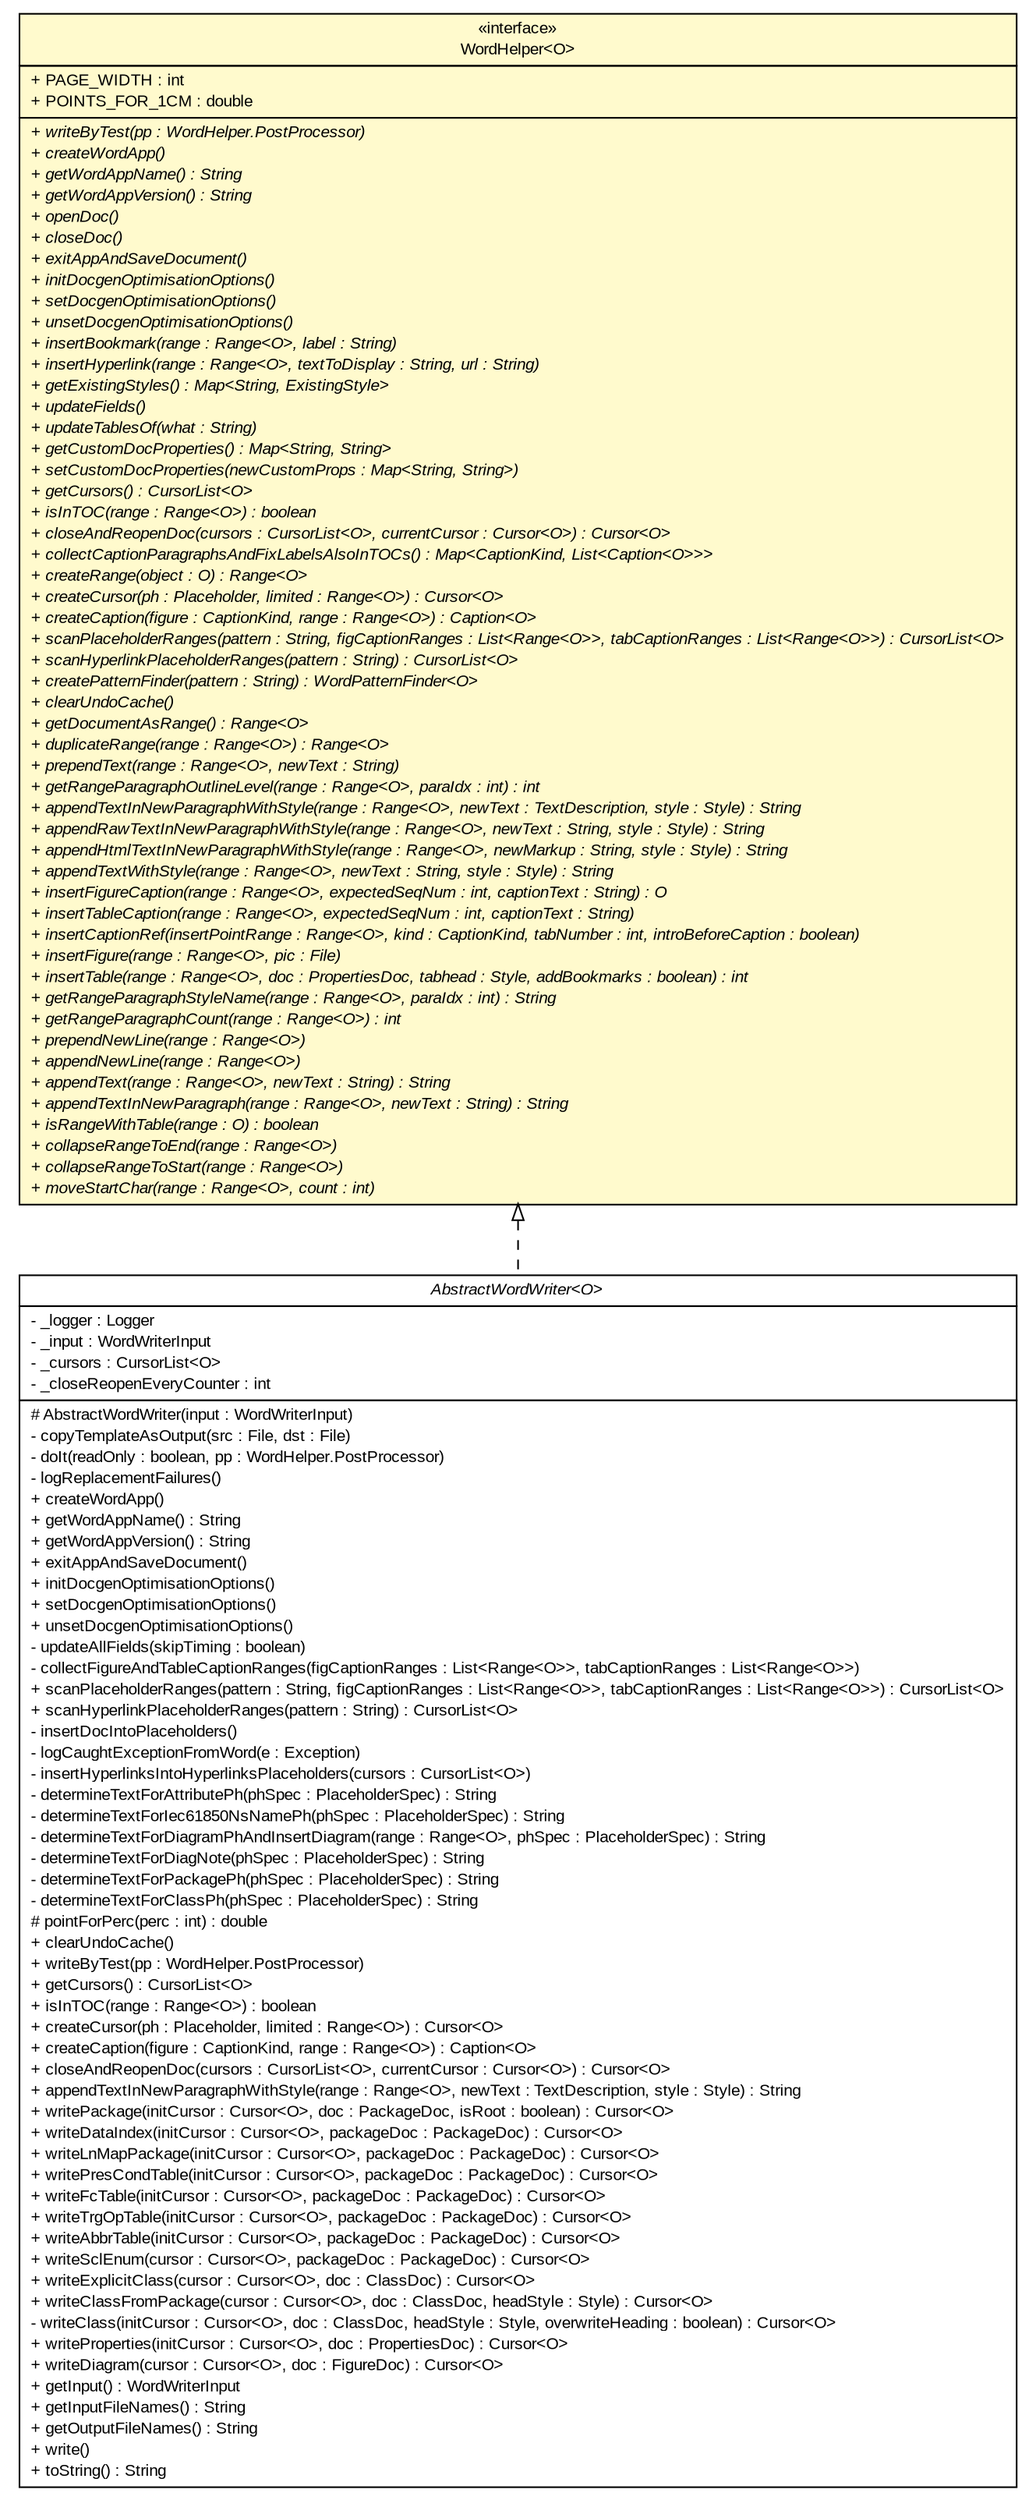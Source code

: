 #!/usr/local/bin/dot
#
# Class diagram 
# Generated by UMLGraph version R5_6_6-6-g3bdff0 (http://www.umlgraph.org/)
#

digraph G {
	edge [fontname="arial",fontsize=10,labelfontname="arial",labelfontsize=10];
	node [fontname="arial",fontsize=10,shape=plaintext];
	nodesep=0.25;
	ranksep=0.5;
	// org.tanjakostic.jcleancim.docgen.writer.word.WordHelper<O>
	c208569 [label=<<table title="org.tanjakostic.jcleancim.docgen.writer.word.WordHelper" border="0" cellborder="1" cellspacing="0" cellpadding="2" port="p" bgcolor="lemonChiffon" href="./WordHelper.html">
		<tr><td><table border="0" cellspacing="0" cellpadding="1">
<tr><td align="center" balign="center"> &#171;interface&#187; </td></tr>
<tr><td align="center" balign="center"> WordHelper&lt;O&gt; </td></tr>
		</table></td></tr>
		<tr><td><table border="0" cellspacing="0" cellpadding="1">
<tr><td align="left" balign="left"> + PAGE_WIDTH : int </td></tr>
<tr><td align="left" balign="left"> + POINTS_FOR_1CM : double </td></tr>
		</table></td></tr>
		<tr><td><table border="0" cellspacing="0" cellpadding="1">
<tr><td align="left" balign="left"><font face="Arial Italic" point-size="10.0"> + writeByTest(pp : WordHelper.PostProcessor) </font></td></tr>
<tr><td align="left" balign="left"><font face="Arial Italic" point-size="10.0"> + createWordApp() </font></td></tr>
<tr><td align="left" balign="left"><font face="Arial Italic" point-size="10.0"> + getWordAppName() : String </font></td></tr>
<tr><td align="left" balign="left"><font face="Arial Italic" point-size="10.0"> + getWordAppVersion() : String </font></td></tr>
<tr><td align="left" balign="left"><font face="Arial Italic" point-size="10.0"> + openDoc() </font></td></tr>
<tr><td align="left" balign="left"><font face="Arial Italic" point-size="10.0"> + closeDoc() </font></td></tr>
<tr><td align="left" balign="left"><font face="Arial Italic" point-size="10.0"> + exitAppAndSaveDocument() </font></td></tr>
<tr><td align="left" balign="left"><font face="Arial Italic" point-size="10.0"> + initDocgenOptimisationOptions() </font></td></tr>
<tr><td align="left" balign="left"><font face="Arial Italic" point-size="10.0"> + setDocgenOptimisationOptions() </font></td></tr>
<tr><td align="left" balign="left"><font face="Arial Italic" point-size="10.0"> + unsetDocgenOptimisationOptions() </font></td></tr>
<tr><td align="left" balign="left"><font face="Arial Italic" point-size="10.0"> + insertBookmark(range : Range&lt;O&gt;, label : String) </font></td></tr>
<tr><td align="left" balign="left"><font face="Arial Italic" point-size="10.0"> + insertHyperlink(range : Range&lt;O&gt;, textToDisplay : String, url : String) </font></td></tr>
<tr><td align="left" balign="left"><font face="Arial Italic" point-size="10.0"> + getExistingStyles() : Map&lt;String, ExistingStyle&gt; </font></td></tr>
<tr><td align="left" balign="left"><font face="Arial Italic" point-size="10.0"> + updateFields() </font></td></tr>
<tr><td align="left" balign="left"><font face="Arial Italic" point-size="10.0"> + updateTablesOf(what : String) </font></td></tr>
<tr><td align="left" balign="left"><font face="Arial Italic" point-size="10.0"> + getCustomDocProperties() : Map&lt;String, String&gt; </font></td></tr>
<tr><td align="left" balign="left"><font face="Arial Italic" point-size="10.0"> + setCustomDocProperties(newCustomProps : Map&lt;String, String&gt;) </font></td></tr>
<tr><td align="left" balign="left"><font face="Arial Italic" point-size="10.0"> + getCursors() : CursorList&lt;O&gt; </font></td></tr>
<tr><td align="left" balign="left"><font face="Arial Italic" point-size="10.0"> + isInTOC(range : Range&lt;O&gt;) : boolean </font></td></tr>
<tr><td align="left" balign="left"><font face="Arial Italic" point-size="10.0"> + closeAndReopenDoc(cursors : CursorList&lt;O&gt;, currentCursor : Cursor&lt;O&gt;) : Cursor&lt;O&gt; </font></td></tr>
<tr><td align="left" balign="left"><font face="Arial Italic" point-size="10.0"> + collectCaptionParagraphsAndFixLabelsAlsoInTOCs() : Map&lt;CaptionKind, List&lt;Caption&lt;O&gt;&gt;&gt; </font></td></tr>
<tr><td align="left" balign="left"><font face="Arial Italic" point-size="10.0"> + createRange(object : O) : Range&lt;O&gt; </font></td></tr>
<tr><td align="left" balign="left"><font face="Arial Italic" point-size="10.0"> + createCursor(ph : Placeholder, limited : Range&lt;O&gt;) : Cursor&lt;O&gt; </font></td></tr>
<tr><td align="left" balign="left"><font face="Arial Italic" point-size="10.0"> + createCaption(figure : CaptionKind, range : Range&lt;O&gt;) : Caption&lt;O&gt; </font></td></tr>
<tr><td align="left" balign="left"><font face="Arial Italic" point-size="10.0"> + scanPlaceholderRanges(pattern : String, figCaptionRanges : List&lt;Range&lt;O&gt;&gt;, tabCaptionRanges : List&lt;Range&lt;O&gt;&gt;) : CursorList&lt;O&gt; </font></td></tr>
<tr><td align="left" balign="left"><font face="Arial Italic" point-size="10.0"> + scanHyperlinkPlaceholderRanges(pattern : String) : CursorList&lt;O&gt; </font></td></tr>
<tr><td align="left" balign="left"><font face="Arial Italic" point-size="10.0"> + createPatternFinder(pattern : String) : WordPatternFinder&lt;O&gt; </font></td></tr>
<tr><td align="left" balign="left"><font face="Arial Italic" point-size="10.0"> + clearUndoCache() </font></td></tr>
<tr><td align="left" balign="left"><font face="Arial Italic" point-size="10.0"> + getDocumentAsRange() : Range&lt;O&gt; </font></td></tr>
<tr><td align="left" balign="left"><font face="Arial Italic" point-size="10.0"> + duplicateRange(range : Range&lt;O&gt;) : Range&lt;O&gt; </font></td></tr>
<tr><td align="left" balign="left"><font face="Arial Italic" point-size="10.0"> + prependText(range : Range&lt;O&gt;, newText : String) </font></td></tr>
<tr><td align="left" balign="left"><font face="Arial Italic" point-size="10.0"> + getRangeParagraphOutlineLevel(range : Range&lt;O&gt;, paraIdx : int) : int </font></td></tr>
<tr><td align="left" balign="left"><font face="Arial Italic" point-size="10.0"> + appendTextInNewParagraphWithStyle(range : Range&lt;O&gt;, newText : TextDescription, style : Style) : String </font></td></tr>
<tr><td align="left" balign="left"><font face="Arial Italic" point-size="10.0"> + appendRawTextInNewParagraphWithStyle(range : Range&lt;O&gt;, newText : String, style : Style) : String </font></td></tr>
<tr><td align="left" balign="left"><font face="Arial Italic" point-size="10.0"> + appendHtmlTextInNewParagraphWithStyle(range : Range&lt;O&gt;, newMarkup : String, style : Style) : String </font></td></tr>
<tr><td align="left" balign="left"><font face="Arial Italic" point-size="10.0"> + appendTextWithStyle(range : Range&lt;O&gt;, newText : String, style : Style) : String </font></td></tr>
<tr><td align="left" balign="left"><font face="Arial Italic" point-size="10.0"> + insertFigureCaption(range : Range&lt;O&gt;, expectedSeqNum : int, captionText : String) : O </font></td></tr>
<tr><td align="left" balign="left"><font face="Arial Italic" point-size="10.0"> + insertTableCaption(range : Range&lt;O&gt;, expectedSeqNum : int, captionText : String) </font></td></tr>
<tr><td align="left" balign="left"><font face="Arial Italic" point-size="10.0"> + insertCaptionRef(insertPointRange : Range&lt;O&gt;, kind : CaptionKind, tabNumber : int, introBeforeCaption : boolean) </font></td></tr>
<tr><td align="left" balign="left"><font face="Arial Italic" point-size="10.0"> + insertFigure(range : Range&lt;O&gt;, pic : File) </font></td></tr>
<tr><td align="left" balign="left"><font face="Arial Italic" point-size="10.0"> + insertTable(range : Range&lt;O&gt;, doc : PropertiesDoc, tabhead : Style, addBookmarks : boolean) : int </font></td></tr>
<tr><td align="left" balign="left"><font face="Arial Italic" point-size="10.0"> + getRangeParagraphStyleName(range : Range&lt;O&gt;, paraIdx : int) : String </font></td></tr>
<tr><td align="left" balign="left"><font face="Arial Italic" point-size="10.0"> + getRangeParagraphCount(range : Range&lt;O&gt;) : int </font></td></tr>
<tr><td align="left" balign="left"><font face="Arial Italic" point-size="10.0"> + prependNewLine(range : Range&lt;O&gt;) </font></td></tr>
<tr><td align="left" balign="left"><font face="Arial Italic" point-size="10.0"> + appendNewLine(range : Range&lt;O&gt;) </font></td></tr>
<tr><td align="left" balign="left"><font face="Arial Italic" point-size="10.0"> + appendText(range : Range&lt;O&gt;, newText : String) : String </font></td></tr>
<tr><td align="left" balign="left"><font face="Arial Italic" point-size="10.0"> + appendTextInNewParagraph(range : Range&lt;O&gt;, newText : String) : String </font></td></tr>
<tr><td align="left" balign="left"><font face="Arial Italic" point-size="10.0"> + isRangeWithTable(range : O) : boolean </font></td></tr>
<tr><td align="left" balign="left"><font face="Arial Italic" point-size="10.0"> + collapseRangeToEnd(range : Range&lt;O&gt;) </font></td></tr>
<tr><td align="left" balign="left"><font face="Arial Italic" point-size="10.0"> + collapseRangeToStart(range : Range&lt;O&gt;) </font></td></tr>
<tr><td align="left" balign="left"><font face="Arial Italic" point-size="10.0"> + moveStartChar(range : Range&lt;O&gt;, count : int) </font></td></tr>
		</table></td></tr>
		</table>>, URL="./WordHelper.html", fontname="arial", fontcolor="black", fontsize=10.0];
	// org.tanjakostic.jcleancim.docgen.writer.word.AbstractWordWriter<O>
	c208571 [label=<<table title="org.tanjakostic.jcleancim.docgen.writer.word.AbstractWordWriter" border="0" cellborder="1" cellspacing="0" cellpadding="2" port="p" href="./AbstractWordWriter.html">
		<tr><td><table border="0" cellspacing="0" cellpadding="1">
<tr><td align="center" balign="center"><font face="Arial Italic"> AbstractWordWriter&lt;O&gt; </font></td></tr>
		</table></td></tr>
		<tr><td><table border="0" cellspacing="0" cellpadding="1">
<tr><td align="left" balign="left"> - _logger : Logger </td></tr>
<tr><td align="left" balign="left"> - _input : WordWriterInput </td></tr>
<tr><td align="left" balign="left"> - _cursors : CursorList&lt;O&gt; </td></tr>
<tr><td align="left" balign="left"> - _closeReopenEveryCounter : int </td></tr>
		</table></td></tr>
		<tr><td><table border="0" cellspacing="0" cellpadding="1">
<tr><td align="left" balign="left"> # AbstractWordWriter(input : WordWriterInput) </td></tr>
<tr><td align="left" balign="left"> - copyTemplateAsOutput(src : File, dst : File) </td></tr>
<tr><td align="left" balign="left"> - doIt(readOnly : boolean, pp : WordHelper.PostProcessor) </td></tr>
<tr><td align="left" balign="left"> - logReplacementFailures() </td></tr>
<tr><td align="left" balign="left"> + createWordApp() </td></tr>
<tr><td align="left" balign="left"> + getWordAppName() : String </td></tr>
<tr><td align="left" balign="left"> + getWordAppVersion() : String </td></tr>
<tr><td align="left" balign="left"> + exitAppAndSaveDocument() </td></tr>
<tr><td align="left" balign="left"> + initDocgenOptimisationOptions() </td></tr>
<tr><td align="left" balign="left"> + setDocgenOptimisationOptions() </td></tr>
<tr><td align="left" balign="left"> + unsetDocgenOptimisationOptions() </td></tr>
<tr><td align="left" balign="left"> - updateAllFields(skipTiming : boolean) </td></tr>
<tr><td align="left" balign="left"> - collectFigureAndTableCaptionRanges(figCaptionRanges : List&lt;Range&lt;O&gt;&gt;, tabCaptionRanges : List&lt;Range&lt;O&gt;&gt;) </td></tr>
<tr><td align="left" balign="left"> + scanPlaceholderRanges(pattern : String, figCaptionRanges : List&lt;Range&lt;O&gt;&gt;, tabCaptionRanges : List&lt;Range&lt;O&gt;&gt;) : CursorList&lt;O&gt; </td></tr>
<tr><td align="left" balign="left"> + scanHyperlinkPlaceholderRanges(pattern : String) : CursorList&lt;O&gt; </td></tr>
<tr><td align="left" balign="left"> - insertDocIntoPlaceholders() </td></tr>
<tr><td align="left" balign="left"> - logCaughtExceptionFromWord(e : Exception) </td></tr>
<tr><td align="left" balign="left"> - insertHyperlinksIntoHyperlinksPlaceholders(cursors : CursorList&lt;O&gt;) </td></tr>
<tr><td align="left" balign="left"> - determineTextForAttributePh(phSpec : PlaceholderSpec) : String </td></tr>
<tr><td align="left" balign="left"> - determineTextForIec61850NsNamePh(phSpec : PlaceholderSpec) : String </td></tr>
<tr><td align="left" balign="left"> - determineTextForDiagramPhAndInsertDiagram(range : Range&lt;O&gt;, phSpec : PlaceholderSpec) : String </td></tr>
<tr><td align="left" balign="left"> - determineTextForDiagNote(phSpec : PlaceholderSpec) : String </td></tr>
<tr><td align="left" balign="left"> - determineTextForPackagePh(phSpec : PlaceholderSpec) : String </td></tr>
<tr><td align="left" balign="left"> - determineTextForClassPh(phSpec : PlaceholderSpec) : String </td></tr>
<tr><td align="left" balign="left"> # pointForPerc(perc : int) : double </td></tr>
<tr><td align="left" balign="left"> + clearUndoCache() </td></tr>
<tr><td align="left" balign="left"> + writeByTest(pp : WordHelper.PostProcessor) </td></tr>
<tr><td align="left" balign="left"> + getCursors() : CursorList&lt;O&gt; </td></tr>
<tr><td align="left" balign="left"> + isInTOC(range : Range&lt;O&gt;) : boolean </td></tr>
<tr><td align="left" balign="left"> + createCursor(ph : Placeholder, limited : Range&lt;O&gt;) : Cursor&lt;O&gt; </td></tr>
<tr><td align="left" balign="left"> + createCaption(figure : CaptionKind, range : Range&lt;O&gt;) : Caption&lt;O&gt; </td></tr>
<tr><td align="left" balign="left"> + closeAndReopenDoc(cursors : CursorList&lt;O&gt;, currentCursor : Cursor&lt;O&gt;) : Cursor&lt;O&gt; </td></tr>
<tr><td align="left" balign="left"> + appendTextInNewParagraphWithStyle(range : Range&lt;O&gt;, newText : TextDescription, style : Style) : String </td></tr>
<tr><td align="left" balign="left"> + writePackage(initCursor : Cursor&lt;O&gt;, doc : PackageDoc, isRoot : boolean) : Cursor&lt;O&gt; </td></tr>
<tr><td align="left" balign="left"> + writeDataIndex(initCursor : Cursor&lt;O&gt;, packageDoc : PackageDoc) : Cursor&lt;O&gt; </td></tr>
<tr><td align="left" balign="left"> + writeLnMapPackage(initCursor : Cursor&lt;O&gt;, packageDoc : PackageDoc) : Cursor&lt;O&gt; </td></tr>
<tr><td align="left" balign="left"> + writePresCondTable(initCursor : Cursor&lt;O&gt;, packageDoc : PackageDoc) : Cursor&lt;O&gt; </td></tr>
<tr><td align="left" balign="left"> + writeFcTable(initCursor : Cursor&lt;O&gt;, packageDoc : PackageDoc) : Cursor&lt;O&gt; </td></tr>
<tr><td align="left" balign="left"> + writeTrgOpTable(initCursor : Cursor&lt;O&gt;, packageDoc : PackageDoc) : Cursor&lt;O&gt; </td></tr>
<tr><td align="left" balign="left"> + writeAbbrTable(initCursor : Cursor&lt;O&gt;, packageDoc : PackageDoc) : Cursor&lt;O&gt; </td></tr>
<tr><td align="left" balign="left"> + writeSclEnum(cursor : Cursor&lt;O&gt;, packageDoc : PackageDoc) : Cursor&lt;O&gt; </td></tr>
<tr><td align="left" balign="left"> + writeExplicitClass(cursor : Cursor&lt;O&gt;, doc : ClassDoc) : Cursor&lt;O&gt; </td></tr>
<tr><td align="left" balign="left"> + writeClassFromPackage(cursor : Cursor&lt;O&gt;, doc : ClassDoc, headStyle : Style) : Cursor&lt;O&gt; </td></tr>
<tr><td align="left" balign="left"> - writeClass(initCursor : Cursor&lt;O&gt;, doc : ClassDoc, headStyle : Style, overwriteHeading : boolean) : Cursor&lt;O&gt; </td></tr>
<tr><td align="left" balign="left"> + writeProperties(initCursor : Cursor&lt;O&gt;, doc : PropertiesDoc) : Cursor&lt;O&gt; </td></tr>
<tr><td align="left" balign="left"> + writeDiagram(cursor : Cursor&lt;O&gt;, doc : FigureDoc) : Cursor&lt;O&gt; </td></tr>
<tr><td align="left" balign="left"> + getInput() : WordWriterInput </td></tr>
<tr><td align="left" balign="left"> + getInputFileNames() : String </td></tr>
<tr><td align="left" balign="left"> + getOutputFileNames() : String </td></tr>
<tr><td align="left" balign="left"> + write() </td></tr>
<tr><td align="left" balign="left"> + toString() : String </td></tr>
		</table></td></tr>
		</table>>, URL="./AbstractWordWriter.html", fontname="arial", fontcolor="black", fontsize=10.0];
	//org.tanjakostic.jcleancim.docgen.writer.word.AbstractWordWriter<O> implements org.tanjakostic.jcleancim.docgen.writer.word.WordHelper<O>
	c208569:p -> c208571:p [dir=back,arrowtail=empty,style=dashed];
}

